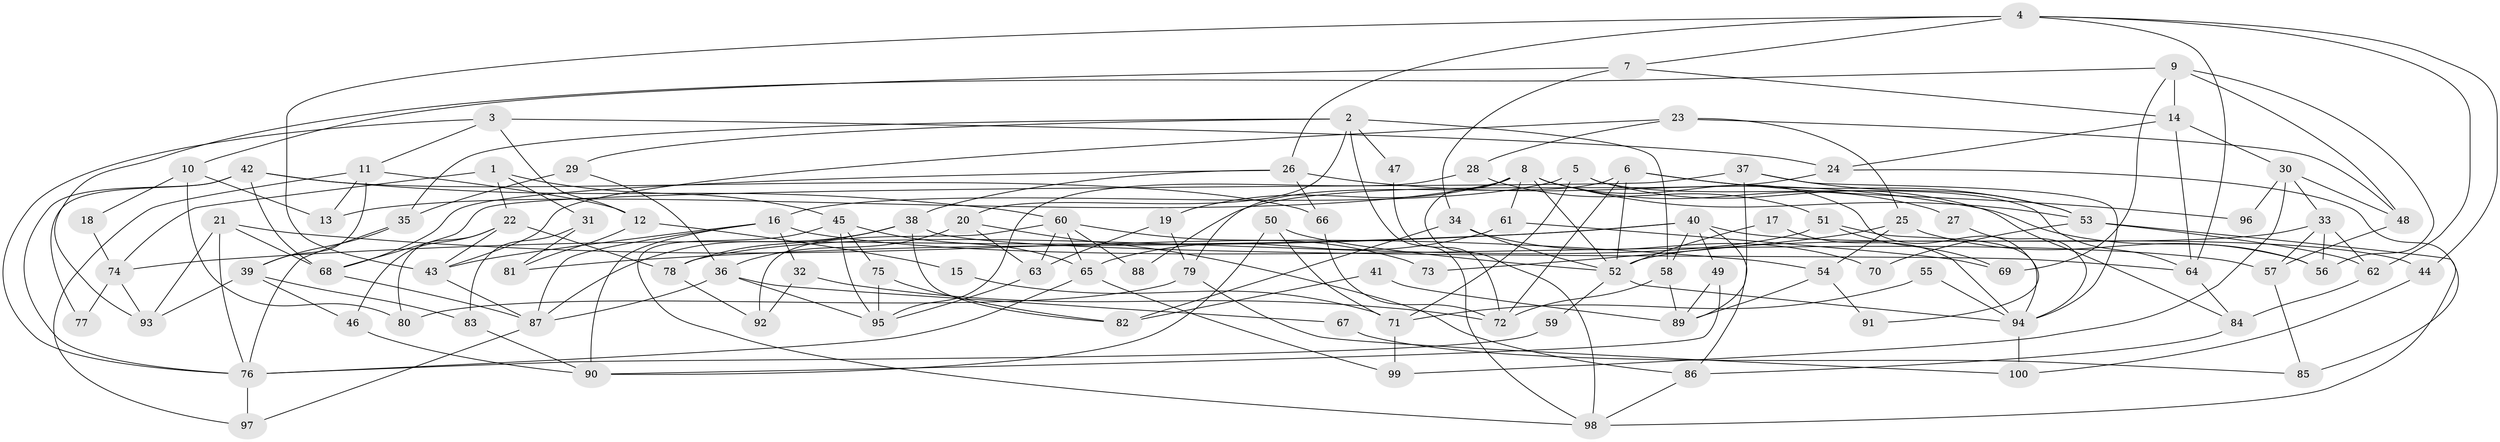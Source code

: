 // coarse degree distribution, {12: 0.05, 16: 0.025, 3: 0.15, 14: 0.025, 5: 0.175, 7: 0.075, 11: 0.025, 8: 0.05, 2: 0.15, 9: 0.075, 6: 0.1, 4: 0.05, 10: 0.05}
// Generated by graph-tools (version 1.1) at 2025/18/03/04/25 18:18:57]
// undirected, 100 vertices, 200 edges
graph export_dot {
graph [start="1"]
  node [color=gray90,style=filled];
  1;
  2;
  3;
  4;
  5;
  6;
  7;
  8;
  9;
  10;
  11;
  12;
  13;
  14;
  15;
  16;
  17;
  18;
  19;
  20;
  21;
  22;
  23;
  24;
  25;
  26;
  27;
  28;
  29;
  30;
  31;
  32;
  33;
  34;
  35;
  36;
  37;
  38;
  39;
  40;
  41;
  42;
  43;
  44;
  45;
  46;
  47;
  48;
  49;
  50;
  51;
  52;
  53;
  54;
  55;
  56;
  57;
  58;
  59;
  60;
  61;
  62;
  63;
  64;
  65;
  66;
  67;
  68;
  69;
  70;
  71;
  72;
  73;
  74;
  75;
  76;
  77;
  78;
  79;
  80;
  81;
  82;
  83;
  84;
  85;
  86;
  87;
  88;
  89;
  90;
  91;
  92;
  93;
  94;
  95;
  96;
  97;
  98;
  99;
  100;
  1 -- 22;
  1 -- 45;
  1 -- 31;
  1 -- 74;
  2 -- 98;
  2 -- 29;
  2 -- 20;
  2 -- 35;
  2 -- 47;
  2 -- 58;
  3 -- 11;
  3 -- 76;
  3 -- 12;
  3 -- 24;
  4 -- 62;
  4 -- 26;
  4 -- 7;
  4 -- 43;
  4 -- 44;
  4 -- 64;
  5 -- 16;
  5 -- 64;
  5 -- 71;
  5 -- 84;
  6 -- 79;
  6 -- 52;
  6 -- 53;
  6 -- 72;
  6 -- 96;
  7 -- 14;
  7 -- 10;
  7 -- 34;
  8 -- 52;
  8 -- 53;
  8 -- 13;
  8 -- 19;
  8 -- 27;
  8 -- 61;
  8 -- 91;
  8 -- 98;
  9 -- 69;
  9 -- 48;
  9 -- 14;
  9 -- 56;
  9 -- 93;
  10 -- 80;
  10 -- 13;
  10 -- 18;
  11 -- 12;
  11 -- 13;
  11 -- 39;
  11 -- 97;
  12 -- 81;
  12 -- 15;
  14 -- 64;
  14 -- 24;
  14 -- 30;
  15 -- 71;
  16 -- 43;
  16 -- 87;
  16 -- 32;
  16 -- 57;
  16 -- 90;
  17 -- 94;
  17 -- 52;
  18 -- 74;
  19 -- 63;
  19 -- 79;
  20 -- 63;
  20 -- 36;
  20 -- 86;
  21 -- 68;
  21 -- 93;
  21 -- 54;
  21 -- 76;
  22 -- 43;
  22 -- 78;
  22 -- 46;
  22 -- 80;
  23 -- 28;
  23 -- 43;
  23 -- 25;
  23 -- 48;
  24 -- 85;
  24 -- 88;
  25 -- 54;
  25 -- 56;
  25 -- 73;
  26 -- 56;
  26 -- 38;
  26 -- 66;
  26 -- 68;
  27 -- 94;
  28 -- 51;
  28 -- 95;
  29 -- 35;
  29 -- 36;
  30 -- 48;
  30 -- 33;
  30 -- 96;
  30 -- 99;
  31 -- 83;
  31 -- 81;
  32 -- 72;
  32 -- 92;
  33 -- 56;
  33 -- 52;
  33 -- 57;
  33 -- 62;
  34 -- 52;
  34 -- 70;
  34 -- 82;
  35 -- 39;
  35 -- 76;
  36 -- 87;
  36 -- 67;
  36 -- 95;
  37 -- 53;
  37 -- 68;
  37 -- 89;
  37 -- 94;
  38 -- 64;
  38 -- 87;
  38 -- 78;
  38 -- 82;
  39 -- 93;
  39 -- 46;
  39 -- 83;
  40 -- 58;
  40 -- 86;
  40 -- 44;
  40 -- 49;
  40 -- 74;
  40 -- 81;
  41 -- 82;
  41 -- 89;
  42 -- 76;
  42 -- 66;
  42 -- 60;
  42 -- 68;
  42 -- 77;
  43 -- 87;
  44 -- 100;
  45 -- 98;
  45 -- 95;
  45 -- 65;
  45 -- 75;
  46 -- 90;
  47 -- 72;
  48 -- 57;
  49 -- 90;
  49 -- 89;
  50 -- 71;
  50 -- 90;
  50 -- 52;
  51 -- 94;
  51 -- 78;
  51 -- 69;
  52 -- 59;
  52 -- 94;
  53 -- 62;
  53 -- 70;
  53 -- 98;
  54 -- 89;
  54 -- 91;
  55 -- 94;
  55 -- 71;
  57 -- 85;
  58 -- 89;
  58 -- 72;
  59 -- 76;
  60 -- 65;
  60 -- 63;
  60 -- 73;
  60 -- 88;
  60 -- 92;
  61 -- 65;
  61 -- 69;
  62 -- 84;
  63 -- 95;
  64 -- 84;
  65 -- 76;
  65 -- 99;
  66 -- 72;
  67 -- 85;
  68 -- 87;
  71 -- 99;
  74 -- 77;
  74 -- 93;
  75 -- 82;
  75 -- 95;
  76 -- 97;
  78 -- 92;
  79 -- 100;
  79 -- 80;
  83 -- 90;
  84 -- 86;
  86 -- 98;
  87 -- 97;
  94 -- 100;
}
